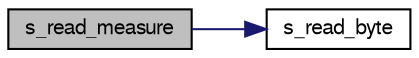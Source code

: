 digraph "s_read_measure"
{
  edge [fontname="FreeSans",fontsize="10",labelfontname="FreeSans",labelfontsize="10"];
  node [fontname="FreeSans",fontsize="10",shape=record];
  rankdir="LR";
  Node1 [label="s_read_measure",height=0.2,width=0.4,color="black", fillcolor="grey75", style="filled", fontcolor="black"];
  Node1 -> Node2 [color="midnightblue",fontsize="10",style="solid",fontname="FreeSans"];
  Node2 [label="s_read_byte",height=0.2,width=0.4,color="black", fillcolor="white", style="filled",URL="$humid__sht_8c.html#ac144feb66d5edf10a401e1192264b5d6"];
}
